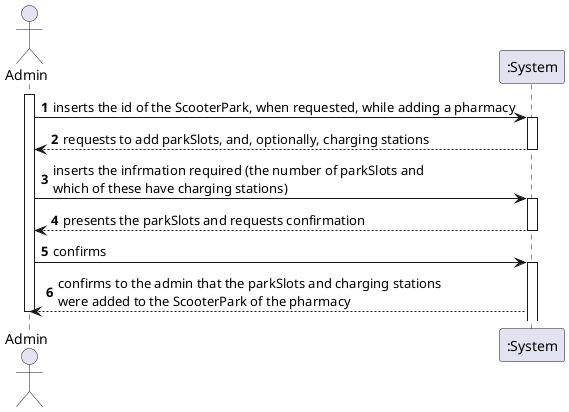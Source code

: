 @startuml
autonumber
actor "Admin" as CLI
participant ":System" as STM
activate CLI
CLI-> STM :inserts the id of the ScooterPark, when requested, while adding a pharmacy
activate STM
STM --> CLI :requests to add parkSlots, and, optionally, charging stations
deactivate STM
CLI -> STM : inserts the infrmation required (the number of parkSlots and \nwhich of these have charging stations)
activate STM
STM --> CLI :presents the parkSlots and requests confirmation
deactivate STM
CLI -> STM : confirms
activate STM
STM --> CLI : confirms to the admin that the parkSlots and charging stations \nwere added to the ScooterPark of the pharmacy

deactivate CLI
@enduml
